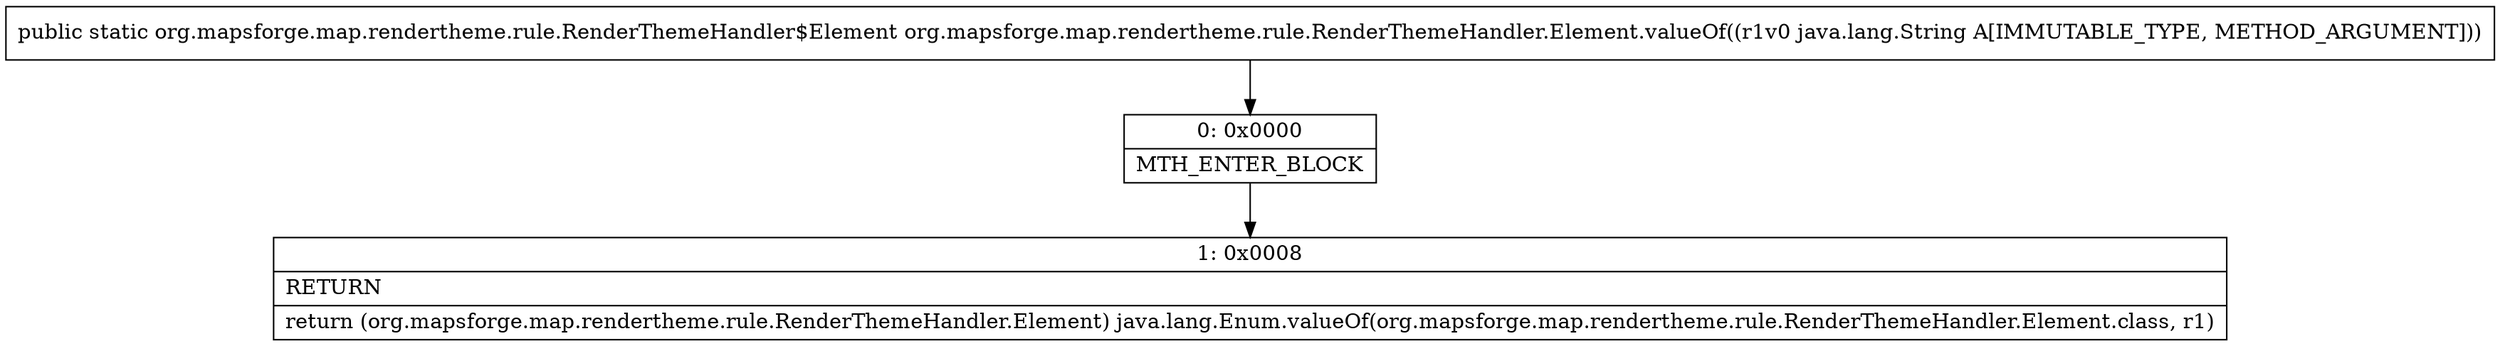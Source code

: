 digraph "CFG fororg.mapsforge.map.rendertheme.rule.RenderThemeHandler.Element.valueOf(Ljava\/lang\/String;)Lorg\/mapsforge\/map\/rendertheme\/rule\/RenderThemeHandler$Element;" {
Node_0 [shape=record,label="{0\:\ 0x0000|MTH_ENTER_BLOCK\l}"];
Node_1 [shape=record,label="{1\:\ 0x0008|RETURN\l|return (org.mapsforge.map.rendertheme.rule.RenderThemeHandler.Element) java.lang.Enum.valueOf(org.mapsforge.map.rendertheme.rule.RenderThemeHandler.Element.class, r1)\l}"];
MethodNode[shape=record,label="{public static org.mapsforge.map.rendertheme.rule.RenderThemeHandler$Element org.mapsforge.map.rendertheme.rule.RenderThemeHandler.Element.valueOf((r1v0 java.lang.String A[IMMUTABLE_TYPE, METHOD_ARGUMENT])) }"];
MethodNode -> Node_0;
Node_0 -> Node_1;
}


